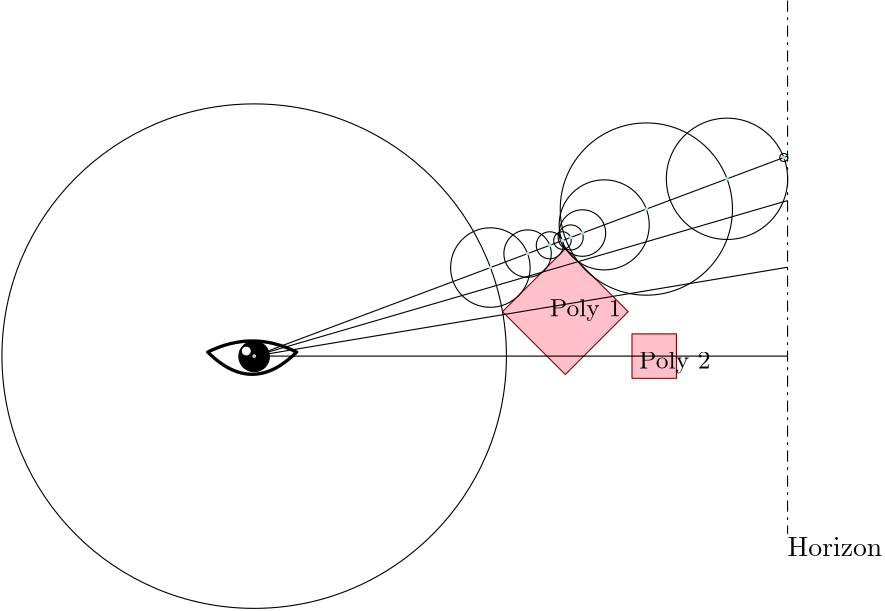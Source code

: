<?xml version="1.0"?>
<!DOCTYPE ipe SYSTEM "ipe.dtd">
<ipe version="70107" creator="Ipe 7.1.10">
<info created="D:20151202141650" modified="D:20151202150959"/>
<ipestyle name="basic">
<symbol name="arrow/arc(spx)">
<path stroke="sym-stroke" fill="sym-stroke" pen="sym-pen">
0 0 m
-1 0.333 l
-1 -0.333 l
h
</path>
</symbol>
<symbol name="arrow/farc(spx)">
<path stroke="sym-stroke" fill="white" pen="sym-pen">
0 0 m
-1 0.333 l
-1 -0.333 l
h
</path>
</symbol>
<symbol name="arrow/ptarc(spx)">
<path stroke="sym-stroke" fill="sym-stroke" pen="sym-pen">
0 0 m
-1 0.333 l
-0.8 0 l
-1 -0.333 l
h
</path>
</symbol>
<symbol name="arrow/fptarc(spx)">
<path stroke="sym-stroke" fill="white" pen="sym-pen">
0 0 m
-1 0.333 l
-0.8 0 l
-1 -0.333 l
h
</path>
</symbol>
<symbol name="mark/circle(sx)" transformations="translations">
<path fill="sym-stroke">
0.6 0 0 0.6 0 0 e
0.4 0 0 0.4 0 0 e
</path>
</symbol>
<symbol name="mark/disk(sx)" transformations="translations">
<path fill="sym-stroke">
0.6 0 0 0.6 0 0 e
</path>
</symbol>
<symbol name="mark/fdisk(sfx)" transformations="translations">
<group>
<path fill="sym-fill">
0.5 0 0 0.5 0 0 e
</path>
<path fill="sym-stroke" fillrule="eofill">
0.6 0 0 0.6 0 0 e
0.4 0 0 0.4 0 0 e
</path>
</group>
</symbol>
<symbol name="mark/box(sx)" transformations="translations">
<path fill="sym-stroke" fillrule="eofill">
-0.6 -0.6 m
0.6 -0.6 l
0.6 0.6 l
-0.6 0.6 l
h
-0.4 -0.4 m
0.4 -0.4 l
0.4 0.4 l
-0.4 0.4 l
h
</path>
</symbol>
<symbol name="mark/square(sx)" transformations="translations">
<path fill="sym-stroke">
-0.6 -0.6 m
0.6 -0.6 l
0.6 0.6 l
-0.6 0.6 l
h
</path>
</symbol>
<symbol name="mark/fsquare(sfx)" transformations="translations">
<group>
<path fill="sym-fill">
-0.5 -0.5 m
0.5 -0.5 l
0.5 0.5 l
-0.5 0.5 l
h
</path>
<path fill="sym-stroke" fillrule="eofill">
-0.6 -0.6 m
0.6 -0.6 l
0.6 0.6 l
-0.6 0.6 l
h
-0.4 -0.4 m
0.4 -0.4 l
0.4 0.4 l
-0.4 0.4 l
h
</path>
</group>
</symbol>
<symbol name="mark/cross(sx)" transformations="translations">
<group>
<path fill="sym-stroke">
-0.43 -0.57 m
0.57 0.43 l
0.43 0.57 l
-0.57 -0.43 l
h
</path>
<path fill="sym-stroke">
-0.43 0.57 m
0.57 -0.43 l
0.43 -0.57 l
-0.57 0.43 l
h
</path>
</group>
</symbol>
<symbol name="arrow/fnormal(spx)">
<path stroke="sym-stroke" fill="white" pen="sym-pen">
0 0 m
-1 0.333 l
-1 -0.333 l
h
</path>
</symbol>
<symbol name="arrow/pointed(spx)">
<path stroke="sym-stroke" fill="sym-stroke" pen="sym-pen">
0 0 m
-1 0.333 l
-0.8 0 l
-1 -0.333 l
h
</path>
</symbol>
<symbol name="arrow/fpointed(spx)">
<path stroke="sym-stroke" fill="white" pen="sym-pen">
0 0 m
-1 0.333 l
-0.8 0 l
-1 -0.333 l
h
</path>
</symbol>
<symbol name="arrow/linear(spx)">
<path stroke="sym-stroke" pen="sym-pen">
-1 0.333 m
0 0 l
-1 -0.333 l
</path>
</symbol>
<symbol name="arrow/fdouble(spx)">
<path stroke="sym-stroke" fill="white" pen="sym-pen">
0 0 m
-1 0.333 l
-1 -0.333 l
h
-1 0 m
-2 0.333 l
-2 -0.333 l
h
</path>
</symbol>
<symbol name="arrow/double(spx)">
<path stroke="sym-stroke" fill="sym-stroke" pen="sym-pen">
0 0 m
-1 0.333 l
-1 -0.333 l
h
-1 0 m
-2 0.333 l
-2 -0.333 l
h
</path>
</symbol>
<pen name="heavier" value="0.8"/>
<pen name="fat" value="1.2"/>
<pen name="ultrafat" value="2"/>
<symbolsize name="large" value="5"/>
<symbolsize name="small" value="2"/>
<symbolsize name="tiny" value="1.1"/>
<arrowsize name="large" value="10"/>
<arrowsize name="small" value="5"/>
<arrowsize name="tiny" value="3"/>
<color name="red" value="1 0 0"/>
<color name="green" value="0 1 0"/>
<color name="blue" value="0 0 1"/>
<color name="yellow" value="1 1 0"/>
<color name="orange" value="1 0.647 0"/>
<color name="gold" value="1 0.843 0"/>
<color name="purple" value="0.627 0.125 0.941"/>
<color name="gray" value="0.745"/>
<color name="brown" value="0.647 0.165 0.165"/>
<color name="navy" value="0 0 0.502"/>
<color name="pink" value="1 0.753 0.796"/>
<color name="seagreen" value="0.18 0.545 0.341"/>
<color name="turquoise" value="0.251 0.878 0.816"/>
<color name="violet" value="0.933 0.51 0.933"/>
<color name="darkblue" value="0 0 0.545"/>
<color name="darkcyan" value="0 0.545 0.545"/>
<color name="darkgray" value="0.663"/>
<color name="darkgreen" value="0 0.392 0"/>
<color name="darkmagenta" value="0.545 0 0.545"/>
<color name="darkorange" value="1 0.549 0"/>
<color name="darkred" value="0.545 0 0"/>
<color name="lightblue" value="0.678 0.847 0.902"/>
<color name="lightcyan" value="0.878 1 1"/>
<color name="lightgray" value="0.827"/>
<color name="lightgreen" value="0.565 0.933 0.565"/>
<color name="lightyellow" value="1 1 0.878"/>
<dashstyle name="dashed" value="[4] 0"/>
<dashstyle name="dotted" value="[1 3] 0"/>
<dashstyle name="dash dotted" value="[4 2 1 2] 0"/>
<dashstyle name="dash dot dotted" value="[4 2 1 2 1 2] 0"/>
<textsize name="large" value="\large"/>
<textsize name="Large" value="\Large"/>
<textsize name="LARGE" value="\LARGE"/>
<textsize name="huge" value="\huge"/>
<textsize name="Huge" value="\Huge"/>
<textsize name="small" value="\small"/>
<textsize name="footnote" value="\footnotesize"/>
<textsize name="tiny" value="\tiny"/>
<textstyle name="center" begin="\begin{center}" end="\end{center}"/>
<textstyle name="itemize" begin="\begin{itemize}" end="\end{itemize}"/>
<textstyle name="item" begin="\begin{itemize}\item{}" end="\end{itemize}"/>
<gridsize name="4 pts" value="4"/>
<gridsize name="8 pts (~3 mm)" value="8"/>
<gridsize name="16 pts (~6 mm)" value="16"/>
<gridsize name="32 pts (~12 mm)" value="32"/>
<gridsize name="10 pts (~3.5 mm)" value="10"/>
<gridsize name="20 pts (~7 mm)" value="20"/>
<gridsize name="14 pts (~5 mm)" value="14"/>
<gridsize name="28 pts (~10 mm)" value="28"/>
<gridsize name="56 pts (~20 mm)" value="56"/>
<anglesize name="90 deg" value="90"/>
<anglesize name="60 deg" value="60"/>
<anglesize name="45 deg" value="45"/>
<anglesize name="30 deg" value="30"/>
<anglesize name="22.5 deg" value="22.5"/>
<opacity name="10%" value="0.1"/>
<opacity name="30%" value="0.3"/>
<opacity name="50%" value="0.5"/>
<opacity name="75%" value="0.75"/>
<tiling name="falling" angle="-60" step="4" width="1"/>
<tiling name="rising" angle="30" step="4" width="1"/>
</ipestyle>
<page>
<layer name="alpha"/>
<view layers="alpha" active="alpha"/>
<path layer="alpha" matrix="0.707107 -0.707107 0.707107 0.707107 -329.556 244.363" stroke="darkred" fill="pink">
288 608 m
288 576 l
320 576 l
320 608 l
h
</path>
<path matrix="1 0 0 1 -7.98842 -135.99" stroke="darkred" fill="pink">
336 576 m
336 560 l
352 560 l
352 576 l
h
</path>
<path matrix="1 0 0 1 63.2738 -142.538" stroke="black" pen="fat">
112 576 m
128 584
144 576 c
128 560
112 576 c
h
</path>
<path matrix="1 0 0 1 0.0115803 -143.99" stroke="black">
192 576 m
384 648 l
384 648 l
384 648 l
</path>
<path matrix="1 0 0 1 0.0115803 -143.99" stroke="black">
192 576 m
384 632 l
</path>
<path matrix="1 0 0 1 0.0115803 -143.99" stroke="black">
192 576 m
384 608 l
</path>
<path matrix="1 0 0 1 0.0115803 -143.99" stroke="black">
192 576 m
384 576 l
</path>
<path matrix="1 0 0 1 0.0115803 -143.99" stroke="black" dash="dash dotted">
384 704 m
384 512 l
384 512 l
384 512 l
</path>
<text matrix="1 0 0 1 -7.98842 -143.99" transformations="translations" pos="392 504" stroke="black" type="label" valign="baseline">Horizon</text>
<text matrix="1 0 0 1 0.0115803 -143.99" transformations="translations" pos="298.409 590.382" stroke="black" type="label" valign="baseline" size="small">Poly 1</text>
<text matrix="1 0 0 1 32.1628 -162.861" transformations="translations" pos="298.409 590.382" stroke="black" type="label" valign="baseline" size="small">Poly 2</text>
<path matrix="1 0 0 1 0.0115803 -143.99" stroke="black" fill="black">
5.49777 0 0 5.49777 191.976 575.896 e
</path>
<path matrix="1 0 0 1 0.642778 -145.104" stroke="white" fill="white">
1.39024 0 0 1.39024 188.523 578.94 e
</path>
<path stroke="black">
90.8065 0 0 90.8065 192 432 e
</path>
<path stroke="black">
14.3126 0 0 14.3126 277.023 463.889 e
</path>
<path stroke="black">
8.53084 0 0 8.53084 290.424 468.915 e
</path>
<path stroke="black">
4.87047 0 0 4.87047 298.412 471.91 e
</path>
<path stroke="black">
3.15884 0 0 3.15884 302.972 473.62 e
</path>
<path stroke="black">
4.51956 0 0 4.51956 305.93 474.729 e
</path>
<path stroke="black">
8.3708 0 0 8.3708 310.162 476.316 e
</path>
<path stroke="black">
16.2164 0 0 16.2164 318 479.255 e
</path>
<path stroke="black">
31.0047 0 0 31.0047 333.183 484.949 e
</path>
<path stroke="black">
21.8346 0 0 21.8346 362.214 495.836 e
</path>
<path stroke="black">
1.44515 0 0 1.44515 382.658 503.502 e
</path>
<use name="mark/disk(sx)" pos="192.012 432.01" size="tiny" stroke="lightblue"/>
<use name="mark/disk(sx)" pos="277.023 463.889" size="tiny" stroke="lightblue"/>
<use name="mark/disk(sx)" pos="290.424 468.915" size="tiny" stroke="lightblue"/>
<use name="mark/disk(sx)" pos="298.412 471.91" size="tiny" stroke="lightblue"/>
<use name="mark/disk(sx)" pos="305.93 474.729" size="tiny" stroke="lightblue"/>
<use name="mark/disk(sx)" pos="302.972 473.62" size="tiny" stroke="lightblue"/>
<use name="mark/disk(sx)" pos="310.162 476.316" size="tiny" stroke="lightblue"/>
<use name="mark/disk(sx)" pos="333.183 484.949" size="tiny" stroke="lightblue"/>
<use name="mark/disk(sx)" pos="362.214 495.836" size="tiny" stroke="lightblue"/>
<use name="mark/disk(sx)" pos="382.658 503.502" size="tiny" stroke="lightblue"/>
</page>
</ipe>
